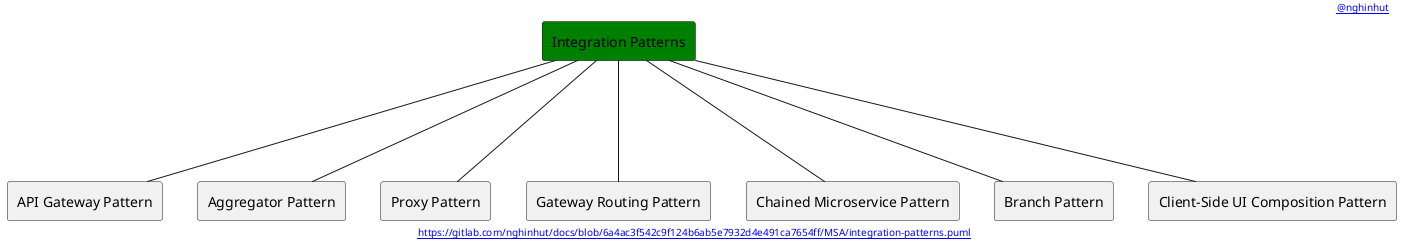 @startuml
'-----START auto generated metadata please keep comment here to allow auto update-----
'-----DON'T EDIT THIS SECTION, INSTEAD RE-RUN prebuild.sh TO UPDATE-----
header [[www.nghinhut.dev?from=https%5C%3A%5C%2F%5C%2Fgitlab%5C.com%5C%2Fnghinhut%5C%2Fdocs%5C%2Fblob%5C%2F6a4ac3f542c9f124b6ab5e7932d4e491ca7654ff%5C%2FMSA%5C%2Fintegration-patterns%5C.puml%0A @nghinhut]]
footer [[http://www.plantuml.com/plantuml/proxy?fmt=svg&src=https://gitlab.com/nghinhut/docs/raw/6a4ac3f542c9f124b6ab5e7932d4e491ca7654ff/MSA/integration-patterns.puml https://gitlab.com/nghinhut/docs/blob/6a4ac3f542c9f124b6ab5e7932d4e491ca7654ff/MSA/integration-patterns.puml]]
'-----END auto generated metadata please keep comment here to allow auto update-----

rectangle "Integration Patterns" as Integration #green

rectangle "API Gateway Pattern" as IntegrationP1
rectangle "Aggregator Pattern" as IntegrationP2
rectangle "Proxy Pattern" as IntegrationP3
rectangle "Gateway Routing Pattern" as IntegrationP4
rectangle "Chained Microservice Pattern" as IntegrationP5
rectangle "Branch Pattern" as IntegrationP6
rectangle "Client-Side UI Composition Pattern" as IntegrationP7
Integration --- IntegrationP1
Integration --- IntegrationP2
Integration --- IntegrationP3
Integration --- IntegrationP4
Integration --- IntegrationP5
Integration --- IntegrationP6
Integration --- IntegrationP7
@enduml
